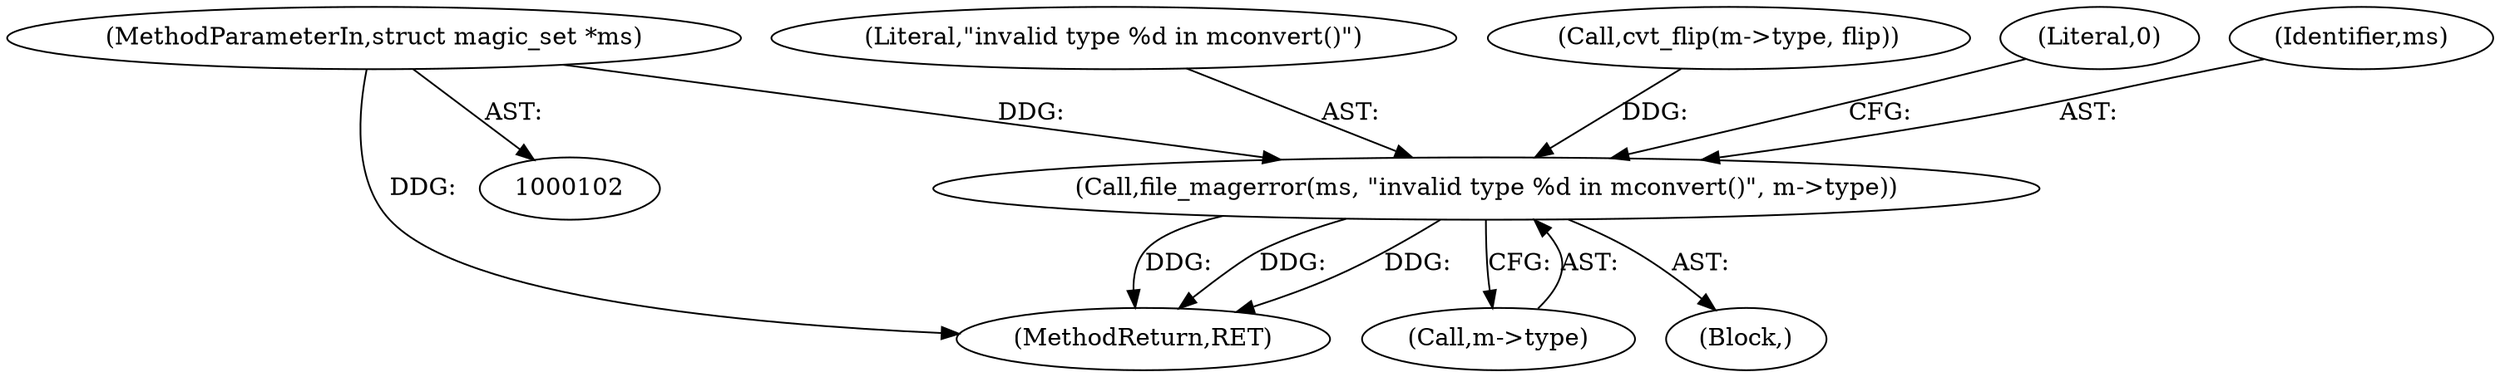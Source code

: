 digraph "0_file_59e63838913eee47f5c120a6c53d4565af638158@pointer" {
"1000103" [label="(MethodParameterIn,struct magic_set *ms)"];
"1000900" [label="(Call,file_magerror(ms, \"invalid type %d in mconvert()\", m->type))"];
"1000902" [label="(Literal,\"invalid type %d in mconvert()\")"];
"1000118" [label="(Call,cvt_flip(m->type, flip))"];
"1000123" [label="(Block,)"];
"1000907" [label="(Literal,0)"];
"1000908" [label="(MethodReturn,RET)"];
"1000903" [label="(Call,m->type)"];
"1000900" [label="(Call,file_magerror(ms, \"invalid type %d in mconvert()\", m->type))"];
"1000103" [label="(MethodParameterIn,struct magic_set *ms)"];
"1000901" [label="(Identifier,ms)"];
"1000103" -> "1000102"  [label="AST: "];
"1000103" -> "1000908"  [label="DDG: "];
"1000103" -> "1000900"  [label="DDG: "];
"1000900" -> "1000123"  [label="AST: "];
"1000900" -> "1000903"  [label="CFG: "];
"1000901" -> "1000900"  [label="AST: "];
"1000902" -> "1000900"  [label="AST: "];
"1000903" -> "1000900"  [label="AST: "];
"1000907" -> "1000900"  [label="CFG: "];
"1000900" -> "1000908"  [label="DDG: "];
"1000900" -> "1000908"  [label="DDG: "];
"1000900" -> "1000908"  [label="DDG: "];
"1000118" -> "1000900"  [label="DDG: "];
}
